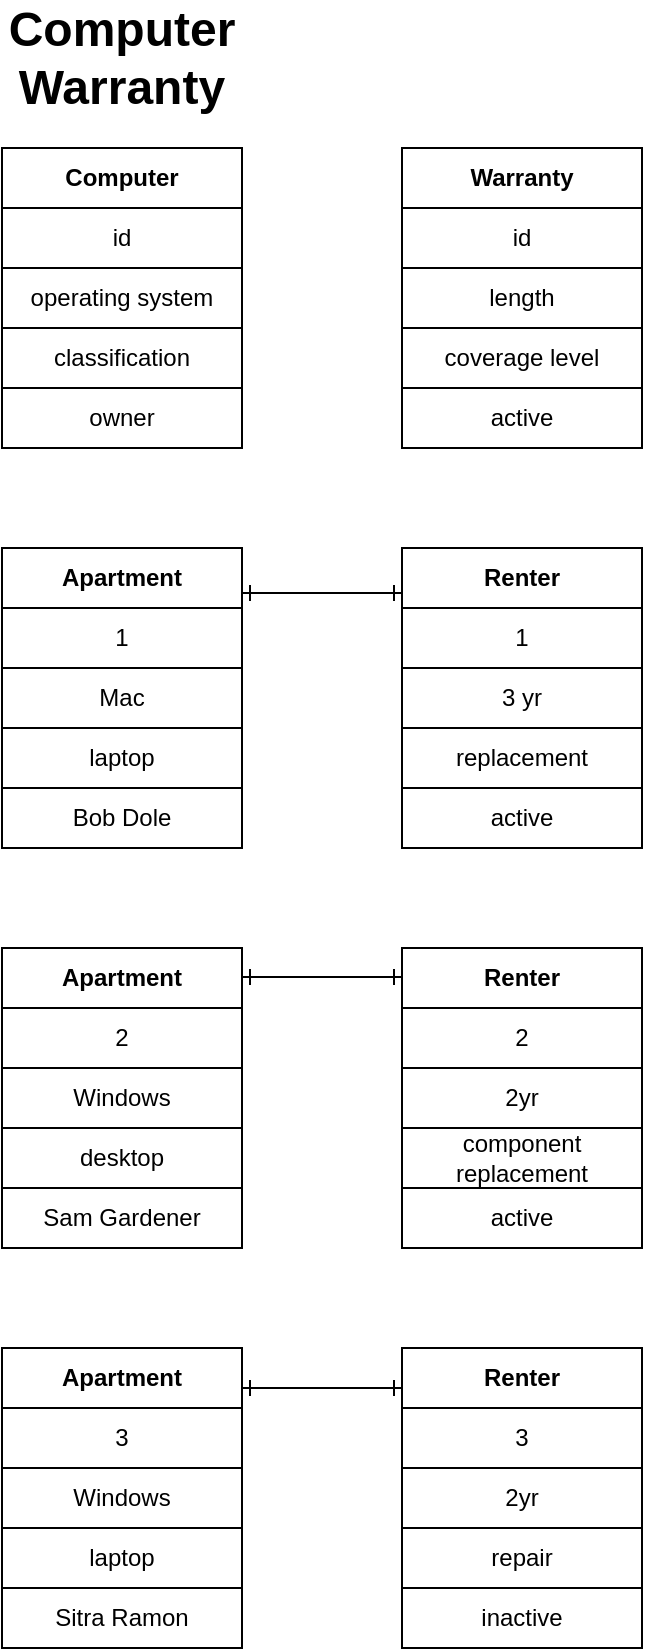 <mxfile>
    <diagram id="i4qwd7BM1C6YDnZz90gk" name="Page-1">
        <mxGraphModel dx="545" dy="673" grid="1" gridSize="10" guides="1" tooltips="1" connect="1" arrows="1" fold="1" page="1" pageScale="1" pageWidth="850" pageHeight="1100" math="0" shadow="0">
            <root>
                <mxCell id="0"/>
                <mxCell id="1" parent="0"/>
                <mxCell id="10" value="&lt;b&gt;Computer&lt;/b&gt;" style="rounded=0;whiteSpace=wrap;html=1;" parent="1" vertex="1">
                    <mxGeometry x="40" y="80" width="120" height="30" as="geometry"/>
                </mxCell>
                <mxCell id="11" value="id" style="rounded=0;whiteSpace=wrap;html=1;" parent="1" vertex="1">
                    <mxGeometry x="40" y="110" width="120" height="30" as="geometry"/>
                </mxCell>
                <mxCell id="12" value="operating system" style="rounded=0;whiteSpace=wrap;html=1;" parent="1" vertex="1">
                    <mxGeometry x="40" y="140" width="120" height="30" as="geometry"/>
                </mxCell>
                <mxCell id="13" value="classification" style="rounded=0;whiteSpace=wrap;html=1;" parent="1" vertex="1">
                    <mxGeometry x="40" y="170" width="120" height="30" as="geometry"/>
                </mxCell>
                <mxCell id="14" value="owner" style="rounded=0;whiteSpace=wrap;html=1;" parent="1" vertex="1">
                    <mxGeometry x="40" y="200" width="120" height="30" as="geometry"/>
                </mxCell>
                <mxCell id="15" value="Warranty" style="rounded=0;whiteSpace=wrap;html=1;fontStyle=1" parent="1" vertex="1">
                    <mxGeometry x="240" y="80" width="120" height="30" as="geometry"/>
                </mxCell>
                <mxCell id="16" value="id" style="rounded=0;whiteSpace=wrap;html=1;" parent="1" vertex="1">
                    <mxGeometry x="240" y="110" width="120" height="30" as="geometry"/>
                </mxCell>
                <mxCell id="17" value="length" style="rounded=0;whiteSpace=wrap;html=1;" parent="1" vertex="1">
                    <mxGeometry x="240" y="140" width="120" height="30" as="geometry"/>
                </mxCell>
                <mxCell id="18" value="coverage level" style="rounded=0;whiteSpace=wrap;html=1;" parent="1" vertex="1">
                    <mxGeometry x="240" y="170" width="120" height="30" as="geometry"/>
                </mxCell>
                <mxCell id="19" value="active" style="rounded=0;whiteSpace=wrap;html=1;" parent="1" vertex="1">
                    <mxGeometry x="240" y="200" width="120" height="30" as="geometry"/>
                </mxCell>
                <mxCell id="21" value="&lt;b&gt;Apartment&lt;/b&gt;" style="rounded=0;whiteSpace=wrap;html=1;" parent="1" vertex="1">
                    <mxGeometry x="40" y="280" width="120" height="30" as="geometry"/>
                </mxCell>
                <mxCell id="22" value="1" style="rounded=0;whiteSpace=wrap;html=1;" parent="1" vertex="1">
                    <mxGeometry x="40" y="310" width="120" height="30" as="geometry"/>
                </mxCell>
                <mxCell id="23" value="Mac" style="rounded=0;whiteSpace=wrap;html=1;" parent="1" vertex="1">
                    <mxGeometry x="40" y="340" width="120" height="30" as="geometry"/>
                </mxCell>
                <mxCell id="24" value="laptop" style="rounded=0;whiteSpace=wrap;html=1;" parent="1" vertex="1">
                    <mxGeometry x="40" y="370" width="120" height="30" as="geometry"/>
                </mxCell>
                <mxCell id="25" value="Bob Dole" style="rounded=0;whiteSpace=wrap;html=1;" parent="1" vertex="1">
                    <mxGeometry x="40" y="400" width="120" height="30" as="geometry"/>
                </mxCell>
                <mxCell id="26" value="Renter" style="rounded=0;whiteSpace=wrap;html=1;fontStyle=1" parent="1" vertex="1">
                    <mxGeometry x="240" y="280" width="120" height="30" as="geometry"/>
                </mxCell>
                <mxCell id="27" value="1" style="rounded=0;whiteSpace=wrap;html=1;" parent="1" vertex="1">
                    <mxGeometry x="240" y="310" width="120" height="30" as="geometry"/>
                </mxCell>
                <mxCell id="28" value="3 yr" style="rounded=0;whiteSpace=wrap;html=1;" parent="1" vertex="1">
                    <mxGeometry x="240" y="340" width="120" height="30" as="geometry"/>
                </mxCell>
                <mxCell id="29" value="replacement" style="rounded=0;whiteSpace=wrap;html=1;" parent="1" vertex="1">
                    <mxGeometry x="240" y="370" width="120" height="30" as="geometry"/>
                </mxCell>
                <mxCell id="30" value="active" style="rounded=0;whiteSpace=wrap;html=1;" parent="1" vertex="1">
                    <mxGeometry x="240" y="400" width="120" height="30" as="geometry"/>
                </mxCell>
                <mxCell id="32" value="Renter" style="rounded=0;whiteSpace=wrap;html=1;fontStyle=1" parent="1" vertex="1">
                    <mxGeometry x="240" y="480" width="120" height="30" as="geometry"/>
                </mxCell>
                <mxCell id="33" value="2" style="rounded=0;whiteSpace=wrap;html=1;" parent="1" vertex="1">
                    <mxGeometry x="240" y="510" width="120" height="30" as="geometry"/>
                </mxCell>
                <mxCell id="34" value="2yr" style="rounded=0;whiteSpace=wrap;html=1;" parent="1" vertex="1">
                    <mxGeometry x="240" y="540" width="120" height="30" as="geometry"/>
                </mxCell>
                <mxCell id="35" value="component replacement" style="rounded=0;whiteSpace=wrap;html=1;" parent="1" vertex="1">
                    <mxGeometry x="240" y="570" width="120" height="30" as="geometry"/>
                </mxCell>
                <mxCell id="36" value="active" style="rounded=0;whiteSpace=wrap;html=1;" parent="1" vertex="1">
                    <mxGeometry x="240" y="600" width="120" height="30" as="geometry"/>
                </mxCell>
                <mxCell id="38" value="Renter" style="rounded=0;whiteSpace=wrap;html=1;fontStyle=1" parent="1" vertex="1">
                    <mxGeometry x="240" y="680" width="120" height="30" as="geometry"/>
                </mxCell>
                <mxCell id="39" value="3" style="rounded=0;whiteSpace=wrap;html=1;" parent="1" vertex="1">
                    <mxGeometry x="240" y="710" width="120" height="30" as="geometry"/>
                </mxCell>
                <mxCell id="40" value="2yr" style="rounded=0;whiteSpace=wrap;html=1;" parent="1" vertex="1">
                    <mxGeometry x="240" y="740" width="120" height="30" as="geometry"/>
                </mxCell>
                <mxCell id="41" value="repair" style="rounded=0;whiteSpace=wrap;html=1;" parent="1" vertex="1">
                    <mxGeometry x="240" y="770" width="120" height="30" as="geometry"/>
                </mxCell>
                <mxCell id="42" value="inactive" style="rounded=0;whiteSpace=wrap;html=1;" parent="1" vertex="1">
                    <mxGeometry x="240" y="800" width="120" height="30" as="geometry"/>
                </mxCell>
                <mxCell id="44" value="&lt;b&gt;Apartment&lt;/b&gt;" style="rounded=0;whiteSpace=wrap;html=1;" parent="1" vertex="1">
                    <mxGeometry x="40" y="480" width="120" height="30" as="geometry"/>
                </mxCell>
                <mxCell id="45" value="2" style="rounded=0;whiteSpace=wrap;html=1;" parent="1" vertex="1">
                    <mxGeometry x="40" y="510" width="120" height="30" as="geometry"/>
                </mxCell>
                <mxCell id="46" value="Windows" style="rounded=0;whiteSpace=wrap;html=1;" parent="1" vertex="1">
                    <mxGeometry x="40" y="540" width="120" height="30" as="geometry"/>
                </mxCell>
                <mxCell id="47" value="desktop" style="rounded=0;whiteSpace=wrap;html=1;" parent="1" vertex="1">
                    <mxGeometry x="40" y="570" width="120" height="30" as="geometry"/>
                </mxCell>
                <mxCell id="48" value="Sam Gardener" style="rounded=0;whiteSpace=wrap;html=1;" parent="1" vertex="1">
                    <mxGeometry x="40" y="600" width="120" height="30" as="geometry"/>
                </mxCell>
                <mxCell id="49" value="&lt;b&gt;Apartment&lt;/b&gt;" style="rounded=0;whiteSpace=wrap;html=1;" parent="1" vertex="1">
                    <mxGeometry x="40" y="680" width="120" height="30" as="geometry"/>
                </mxCell>
                <mxCell id="50" value="3" style="rounded=0;whiteSpace=wrap;html=1;" parent="1" vertex="1">
                    <mxGeometry x="40" y="710" width="120" height="30" as="geometry"/>
                </mxCell>
                <mxCell id="51" value="Windows" style="rounded=0;whiteSpace=wrap;html=1;" parent="1" vertex="1">
                    <mxGeometry x="40" y="740" width="120" height="30" as="geometry"/>
                </mxCell>
                <mxCell id="52" value="laptop" style="rounded=0;whiteSpace=wrap;html=1;" parent="1" vertex="1">
                    <mxGeometry x="40" y="770" width="120" height="30" as="geometry"/>
                </mxCell>
                <mxCell id="53" value="Sitra Ramon" style="rounded=0;whiteSpace=wrap;html=1;" parent="1" vertex="1">
                    <mxGeometry x="40" y="800" width="120" height="30" as="geometry"/>
                </mxCell>
                <mxCell id="60" value="" style="endArrow=ERone;startArrow=ERone;html=1;entryX=0;entryY=0.75;entryDx=0;entryDy=0;exitX=1;exitY=0.75;exitDx=0;exitDy=0;endFill=0;startFill=0;" parent="1" source="21" target="26" edge="1">
                    <mxGeometry width="50" height="50" relative="1" as="geometry">
                        <mxPoint x="180" y="350" as="sourcePoint"/>
                        <mxPoint x="230" y="300" as="targetPoint"/>
                    </mxGeometry>
                </mxCell>
                <mxCell id="61" value="" style="endArrow=ERone;startArrow=ERone;html=1;entryX=0;entryY=0.75;entryDx=0;entryDy=0;exitX=1;exitY=0.75;exitDx=0;exitDy=0;endFill=0;startFill=0;" parent="1" edge="1">
                    <mxGeometry width="50" height="50" relative="1" as="geometry">
                        <mxPoint x="160" y="494.5" as="sourcePoint"/>
                        <mxPoint x="240" y="494.5" as="targetPoint"/>
                    </mxGeometry>
                </mxCell>
                <mxCell id="62" value="" style="endArrow=ERone;startArrow=ERone;html=1;entryX=0;entryY=0.75;entryDx=0;entryDy=0;exitX=1;exitY=0.75;exitDx=0;exitDy=0;endFill=0;startFill=0;" parent="1" edge="1">
                    <mxGeometry width="50" height="50" relative="1" as="geometry">
                        <mxPoint x="160" y="700" as="sourcePoint"/>
                        <mxPoint x="240" y="700" as="targetPoint"/>
                    </mxGeometry>
                </mxCell>
                <mxCell id="63" value="Computer Warranty" style="text;html=1;strokeColor=none;fillColor=none;align=center;verticalAlign=middle;whiteSpace=wrap;rounded=0;fontStyle=1;fontSize=24;" vertex="1" parent="1">
                    <mxGeometry x="70" y="20" width="60" height="30" as="geometry"/>
                </mxCell>
            </root>
        </mxGraphModel>
    </diagram>
</mxfile>
